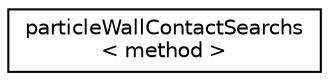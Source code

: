 digraph "Graphical Class Hierarchy"
{
 // LATEX_PDF_SIZE
  edge [fontname="Helvetica",fontsize="10",labelfontname="Helvetica",labelfontsize="10"];
  node [fontname="Helvetica",fontsize="10",shape=record];
  rankdir="LR";
  Node0 [label="particleWallContactSearchs\l\< method \>",height=0.2,width=0.4,color="black", fillcolor="white", style="filled",URL="$classpFlow_1_1particleWallContactSearchs.html",tooltip=" "];
}
